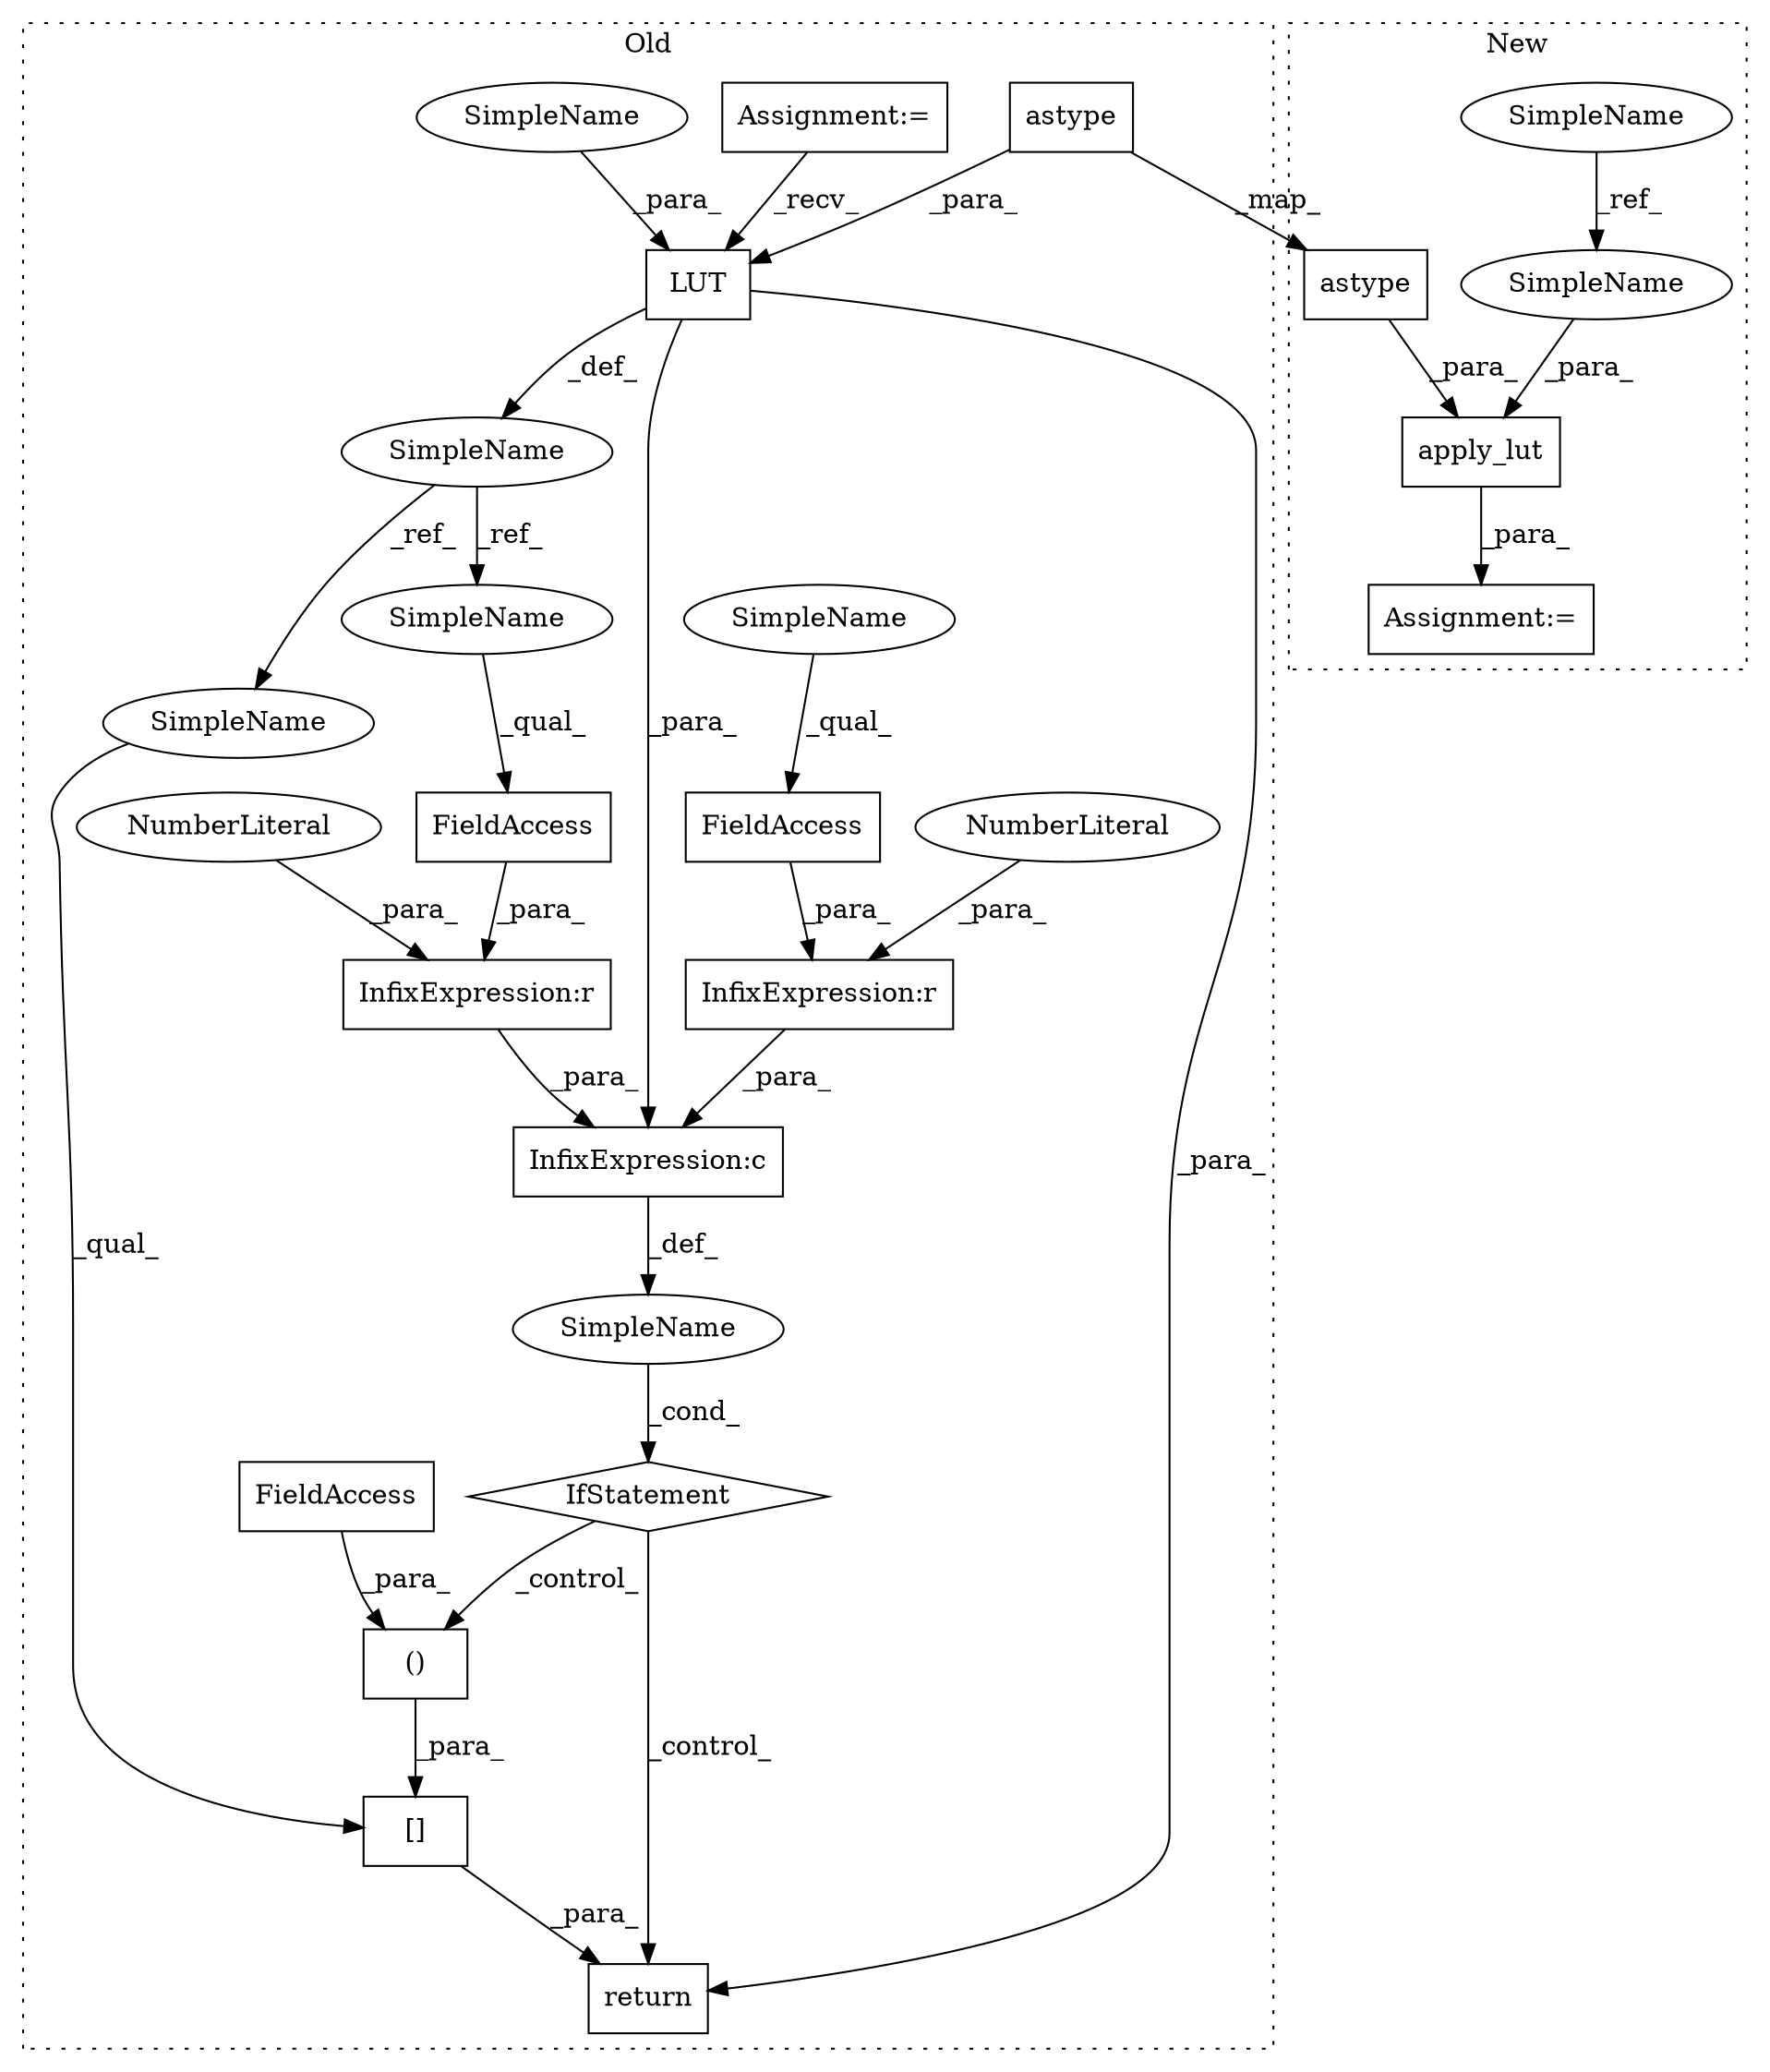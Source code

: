 digraph G {
subgraph cluster0 {
1 [label="IfStatement" a="25" s="5829,5871" l="4,2" shape="diamond"];
3 [label="()" a="106" s="5907" l="36" shape="box"];
4 [label="InfixExpression:r" a="27" s="5865" l="4" shape="box"];
5 [label="NumberLiteral" a="34" s="5869" l="1" shape="ellipse"];
6 [label="[]" a="2" s="5890,5943" l="17,2" shape="box"];
7 [label="InfixExpression:r" a="27" s="5842" l="4" shape="box"];
8 [label="NumberLiteral" a="34" s="5846" l="1" shape="ellipse"];
9 [label="InfixExpression:c" a="27" s="5848" l="4" shape="box"];
10 [label="SimpleName" a="42" s="5745" l="7" shape="ellipse"];
11 [label="FieldAccess" a="22" s="5853" l="12" shape="box"];
13 [label="astype" a="32" s="5803,5819" l="7,1" shape="box"];
14 [label="FieldAccess" a="22" s="5930" l="13" shape="box"];
15 [label="FieldAccess" a="22" s="5834" l="8" shape="box"];
17 [label="LUT" a="32" s="5757,5820" l="4,1" shape="box"];
18 [label="SimpleName" a="42" s="" l="" shape="ellipse"];
20 [label="Assignment:=" a="7" s="5245" l="3" shape="box"];
21 [label="return" a="41" s="5883" l="7" shape="box"];
23 [label="SimpleName" a="42" s="5761" l="3" shape="ellipse"];
24 [label="SimpleName" a="42" s="5834" l="3" shape="ellipse"];
25 [label="SimpleName" a="42" s="5890" l="7" shape="ellipse"];
26 [label="SimpleName" a="42" s="5853" l="7" shape="ellipse"];
label = "Old";
style="dotted";
}
subgraph cluster1 {
2 [label="apply_lut" a="32" s="5566,5585" l="10,1" shape="box"];
12 [label="astype" a="32" s="5526,5542" l="7,1" shape="box"];
16 [label="SimpleName" a="42" s="4840" l="3" shape="ellipse"];
19 [label="Assignment:=" a="7" s="5558" l="1" shape="box"];
22 [label="SimpleName" a="42" s="5576" l="3" shape="ellipse"];
label = "New";
style="dotted";
}
1 -> 3 [label="_control_"];
1 -> 21 [label="_control_"];
2 -> 19 [label="_para_"];
3 -> 6 [label="_para_"];
4 -> 9 [label="_para_"];
5 -> 4 [label="_para_"];
6 -> 21 [label="_para_"];
7 -> 9 [label="_para_"];
8 -> 7 [label="_para_"];
9 -> 18 [label="_def_"];
10 -> 26 [label="_ref_"];
10 -> 25 [label="_ref_"];
11 -> 4 [label="_para_"];
12 -> 2 [label="_para_"];
13 -> 17 [label="_para_"];
13 -> 12 [label="_map_"];
14 -> 3 [label="_para_"];
15 -> 7 [label="_para_"];
16 -> 22 [label="_ref_"];
17 -> 10 [label="_def_"];
17 -> 21 [label="_para_"];
17 -> 9 [label="_para_"];
18 -> 1 [label="_cond_"];
20 -> 17 [label="_recv_"];
22 -> 2 [label="_para_"];
23 -> 17 [label="_para_"];
24 -> 15 [label="_qual_"];
25 -> 6 [label="_qual_"];
26 -> 11 [label="_qual_"];
}